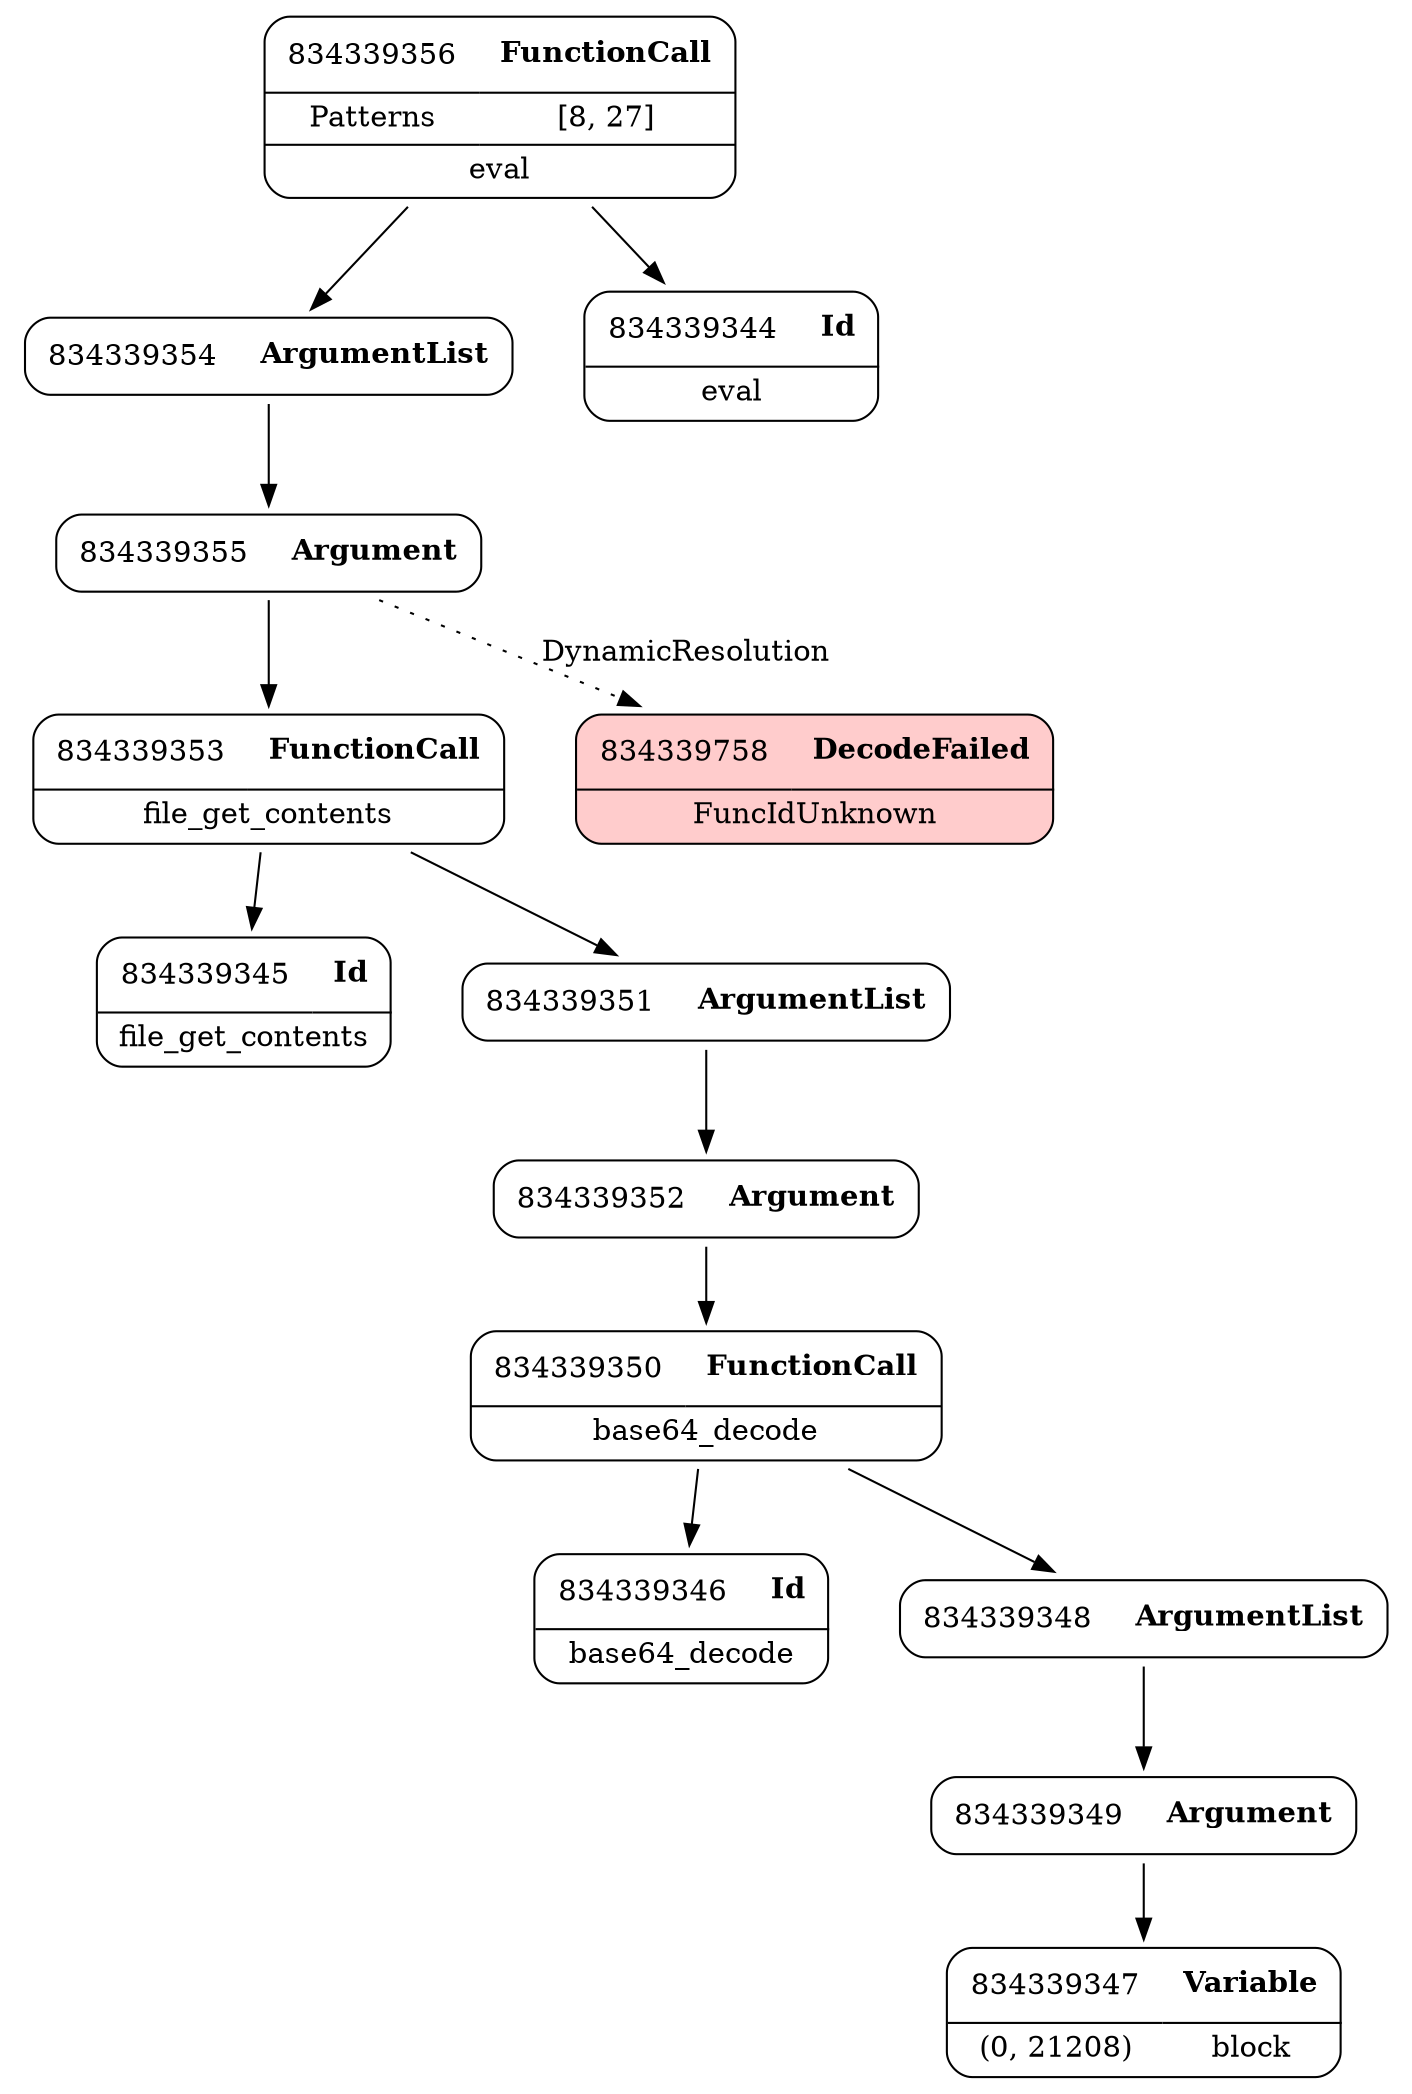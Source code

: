 digraph ast {
node [shape=none];
834339355 [label=<<TABLE border='1' cellspacing='0' cellpadding='10' style='rounded' ><TR><TD border='0'>834339355</TD><TD border='0'><B>Argument</B></TD></TR></TABLE>>];
834339355 -> 834339353 [weight=2];
834339355 -> 834339758 [style=dotted,label=DynamicResolution];
834339354 [label=<<TABLE border='1' cellspacing='0' cellpadding='10' style='rounded' ><TR><TD border='0'>834339354</TD><TD border='0'><B>ArgumentList</B></TD></TR></TABLE>>];
834339354 -> 834339355 [weight=2];
834339353 [label=<<TABLE border='1' cellspacing='0' cellpadding='10' style='rounded' ><TR><TD border='0'>834339353</TD><TD border='0'><B>FunctionCall</B></TD></TR><HR/><TR><TD border='0' cellpadding='5' colspan='2'>file_get_contents</TD></TR></TABLE>>];
834339353 -> 834339345 [weight=2];
834339353 -> 834339351 [weight=2];
834339352 [label=<<TABLE border='1' cellspacing='0' cellpadding='10' style='rounded' ><TR><TD border='0'>834339352</TD><TD border='0'><B>Argument</B></TD></TR></TABLE>>];
834339352 -> 834339350 [weight=2];
834339356 [label=<<TABLE border='1' cellspacing='0' cellpadding='10' style='rounded' ><TR><TD border='0'>834339356</TD><TD border='0'><B>FunctionCall</B></TD></TR><HR/><TR><TD border='0' cellpadding='5'>Patterns</TD><TD border='0' cellpadding='5'>[8, 27]</TD></TR><HR/><TR><TD border='0' cellpadding='5' colspan='2'>eval</TD></TR></TABLE>>];
834339356 -> 834339344 [weight=2];
834339356 -> 834339354 [weight=2];
834339347 [label=<<TABLE border='1' cellspacing='0' cellpadding='10' style='rounded' ><TR><TD border='0'>834339347</TD><TD border='0'><B>Variable</B></TD></TR><HR/><TR><TD border='0' cellpadding='5'>(0, 21208)</TD><TD border='0' cellpadding='5'>block</TD></TR></TABLE>>];
834339346 [label=<<TABLE border='1' cellspacing='0' cellpadding='10' style='rounded' ><TR><TD border='0'>834339346</TD><TD border='0'><B>Id</B></TD></TR><HR/><TR><TD border='0' cellpadding='5' colspan='2'>base64_decode</TD></TR></TABLE>>];
834339345 [label=<<TABLE border='1' cellspacing='0' cellpadding='10' style='rounded' ><TR><TD border='0'>834339345</TD><TD border='0'><B>Id</B></TD></TR><HR/><TR><TD border='0' cellpadding='5' colspan='2'>file_get_contents</TD></TR></TABLE>>];
834339344 [label=<<TABLE border='1' cellspacing='0' cellpadding='10' style='rounded' ><TR><TD border='0'>834339344</TD><TD border='0'><B>Id</B></TD></TR><HR/><TR><TD border='0' cellpadding='5' colspan='2'>eval</TD></TR></TABLE>>];
834339351 [label=<<TABLE border='1' cellspacing='0' cellpadding='10' style='rounded' ><TR><TD border='0'>834339351</TD><TD border='0'><B>ArgumentList</B></TD></TR></TABLE>>];
834339351 -> 834339352 [weight=2];
834339350 [label=<<TABLE border='1' cellspacing='0' cellpadding='10' style='rounded' ><TR><TD border='0'>834339350</TD><TD border='0'><B>FunctionCall</B></TD></TR><HR/><TR><TD border='0' cellpadding='5' colspan='2'>base64_decode</TD></TR></TABLE>>];
834339350 -> 834339346 [weight=2];
834339350 -> 834339348 [weight=2];
834339349 [label=<<TABLE border='1' cellspacing='0' cellpadding='10' style='rounded' ><TR><TD border='0'>834339349</TD><TD border='0'><B>Argument</B></TD></TR></TABLE>>];
834339349 -> 834339347 [weight=2];
834339348 [label=<<TABLE border='1' cellspacing='0' cellpadding='10' style='rounded' ><TR><TD border='0'>834339348</TD><TD border='0'><B>ArgumentList</B></TD></TR></TABLE>>];
834339348 -> 834339349 [weight=2];
834339758 [label=<<TABLE border='1' cellspacing='0' cellpadding='10' style='rounded' bgcolor='#FFCCCC' ><TR><TD border='0'>834339758</TD><TD border='0'><B>DecodeFailed</B></TD></TR><HR/><TR><TD border='0' cellpadding='5' colspan='2'>FuncIdUnknown</TD></TR></TABLE>>];
}
